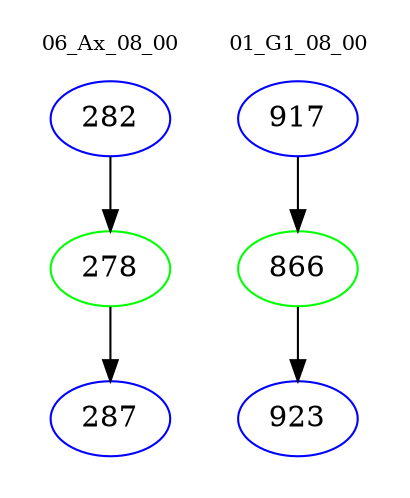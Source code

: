 digraph{
subgraph cluster_0 {
color = white
label = "06_Ax_08_00";
fontsize=10;
T0_282 [label="282", color="blue"]
T0_282 -> T0_278 [color="black"]
T0_278 [label="278", color="green"]
T0_278 -> T0_287 [color="black"]
T0_287 [label="287", color="blue"]
}
subgraph cluster_1 {
color = white
label = "01_G1_08_00";
fontsize=10;
T1_917 [label="917", color="blue"]
T1_917 -> T1_866 [color="black"]
T1_866 [label="866", color="green"]
T1_866 -> T1_923 [color="black"]
T1_923 [label="923", color="blue"]
}
}
